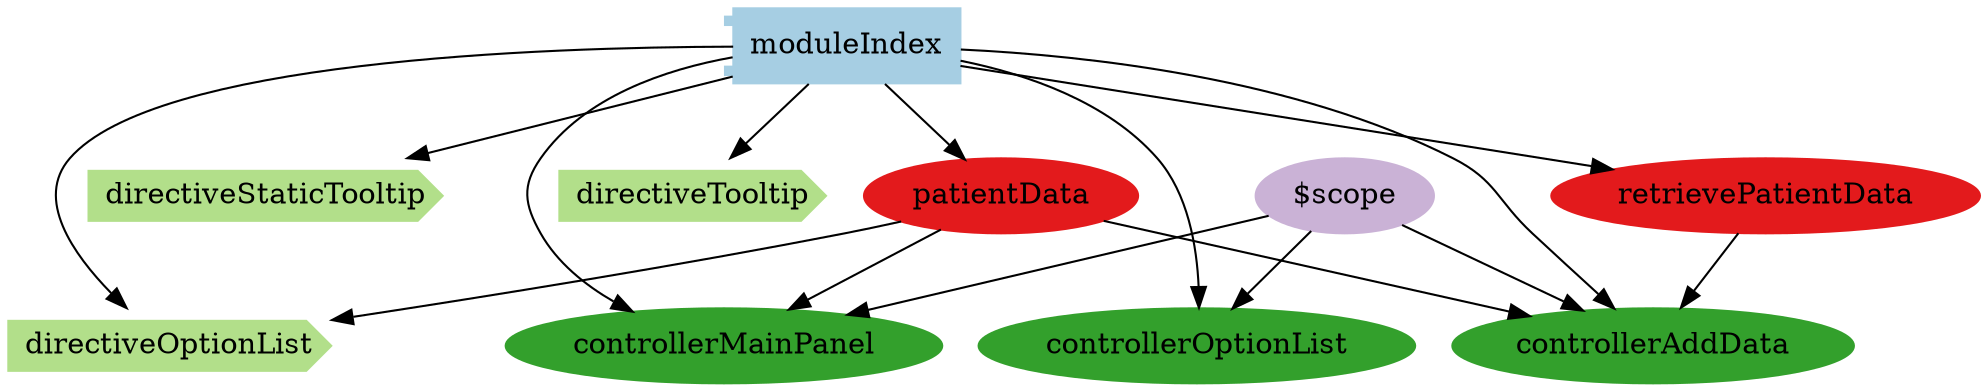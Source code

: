 digraph dependencies {
  node[shape="component",style="filled",colorscheme=paired12]


    node[shape="component"]
    "moduleIndex"[label="moduleIndex", color=1]

    


    node[shape="ellipse"]
    


    
      "controllerAddData"[label="controllerAddData", color=4]
      "moduleIndex" -> "controllerAddData"
    
      "controllerMainPanel"[label="controllerMainPanel", color=4]
      "moduleIndex" -> "controllerMainPanel"
    
      "controllerOptionList"[label="controllerOptionList", color=4]
      "moduleIndex" -> "controllerOptionList"
    

    

    
      "retrievePatientData"[label="retrievePatientData", color=6]
      "moduleIndex" -> "retrievePatientData"
    
      "patientData"[label="patientData", color=6]
      "moduleIndex" -> "patientData"
    

    node[shape="cds"]
    

    
      "directiveStaticTooltip"[label="directiveStaticTooltip", color=3]
      "moduleIndex" -> "directiveStaticTooltip"
    
      "directiveTooltip"[label="directiveTooltip", color=3]
      "moduleIndex" -> "directiveTooltip"
    
      "directiveOptionList"[label="directiveOptionList", color=3]
      "moduleIndex" -> "directiveOptionList"
    









    node[shape="ellipse",style="filled", color=9]
    

    
      
    
      
    
      
        "patientData"[label="patientData"]
        "patientData" -> "directiveOptionList"
      
    


    
      
        "$scope"[label="$scope"]
        "$scope" -> "controllerAddData"
      
        "patientData"[label="patientData"]
        "patientData" -> "controllerAddData"
      
        "retrievePatientData"[label="retrievePatientData"]
        "retrievePatientData" -> "controllerAddData"
      
    
      
        "$scope"[label="$scope"]
        "$scope" -> "controllerMainPanel"
      
        "patientData"[label="patientData"]
        "patientData" -> "controllerMainPanel"
      
    
      
        "$scope"[label="$scope"]
        "$scope" -> "controllerOptionList"
      
    

    

    
      
    
      
    

    


}
